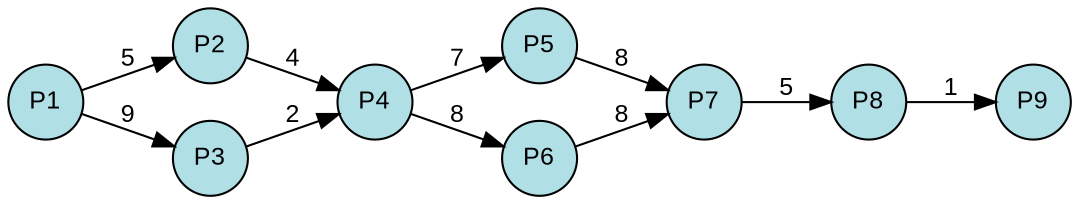 digraph {
  splines=true;
node [margin=0 fontname=arial fontcolor=black fontsize=12 shape=circle width=0.5 fixedsize=true style=filled fillcolor=powderblue]
  1 [label="P1"]
  2 [label="P2"]
  3 [label="P3"]
  4 [label="P4"]
  5 [label="P5"]
  6 [label="P6"]
  7 [label="P7"]
  8 [label="P8"]
  9 [label="P9"]
rankdir=LR
edge [margin=0 fontname=arial fontcolor=black fontsize=12]
	1 -> 2 [label="5"]
	1 -> 3 [label="9"]
	2 -> 4 [label="4"]
	3 -> 4 [label="2"]
	4 -> 5 [label="7"]
	4 -> 6 [label="8"]
	5 -> 7 [label="8"]
	6 -> 7 [label="8"]
	7 -> 8 [label="5"]
	8 -> 9 [label="1"]
	{rank=same  1 }
	{rank=same  2, 3 }
	{rank=same  4 }
	{rank=same  5, 6 }
	{rank=same  7 }
	{rank=same  8 }
	{rank=same  9 }
} 
